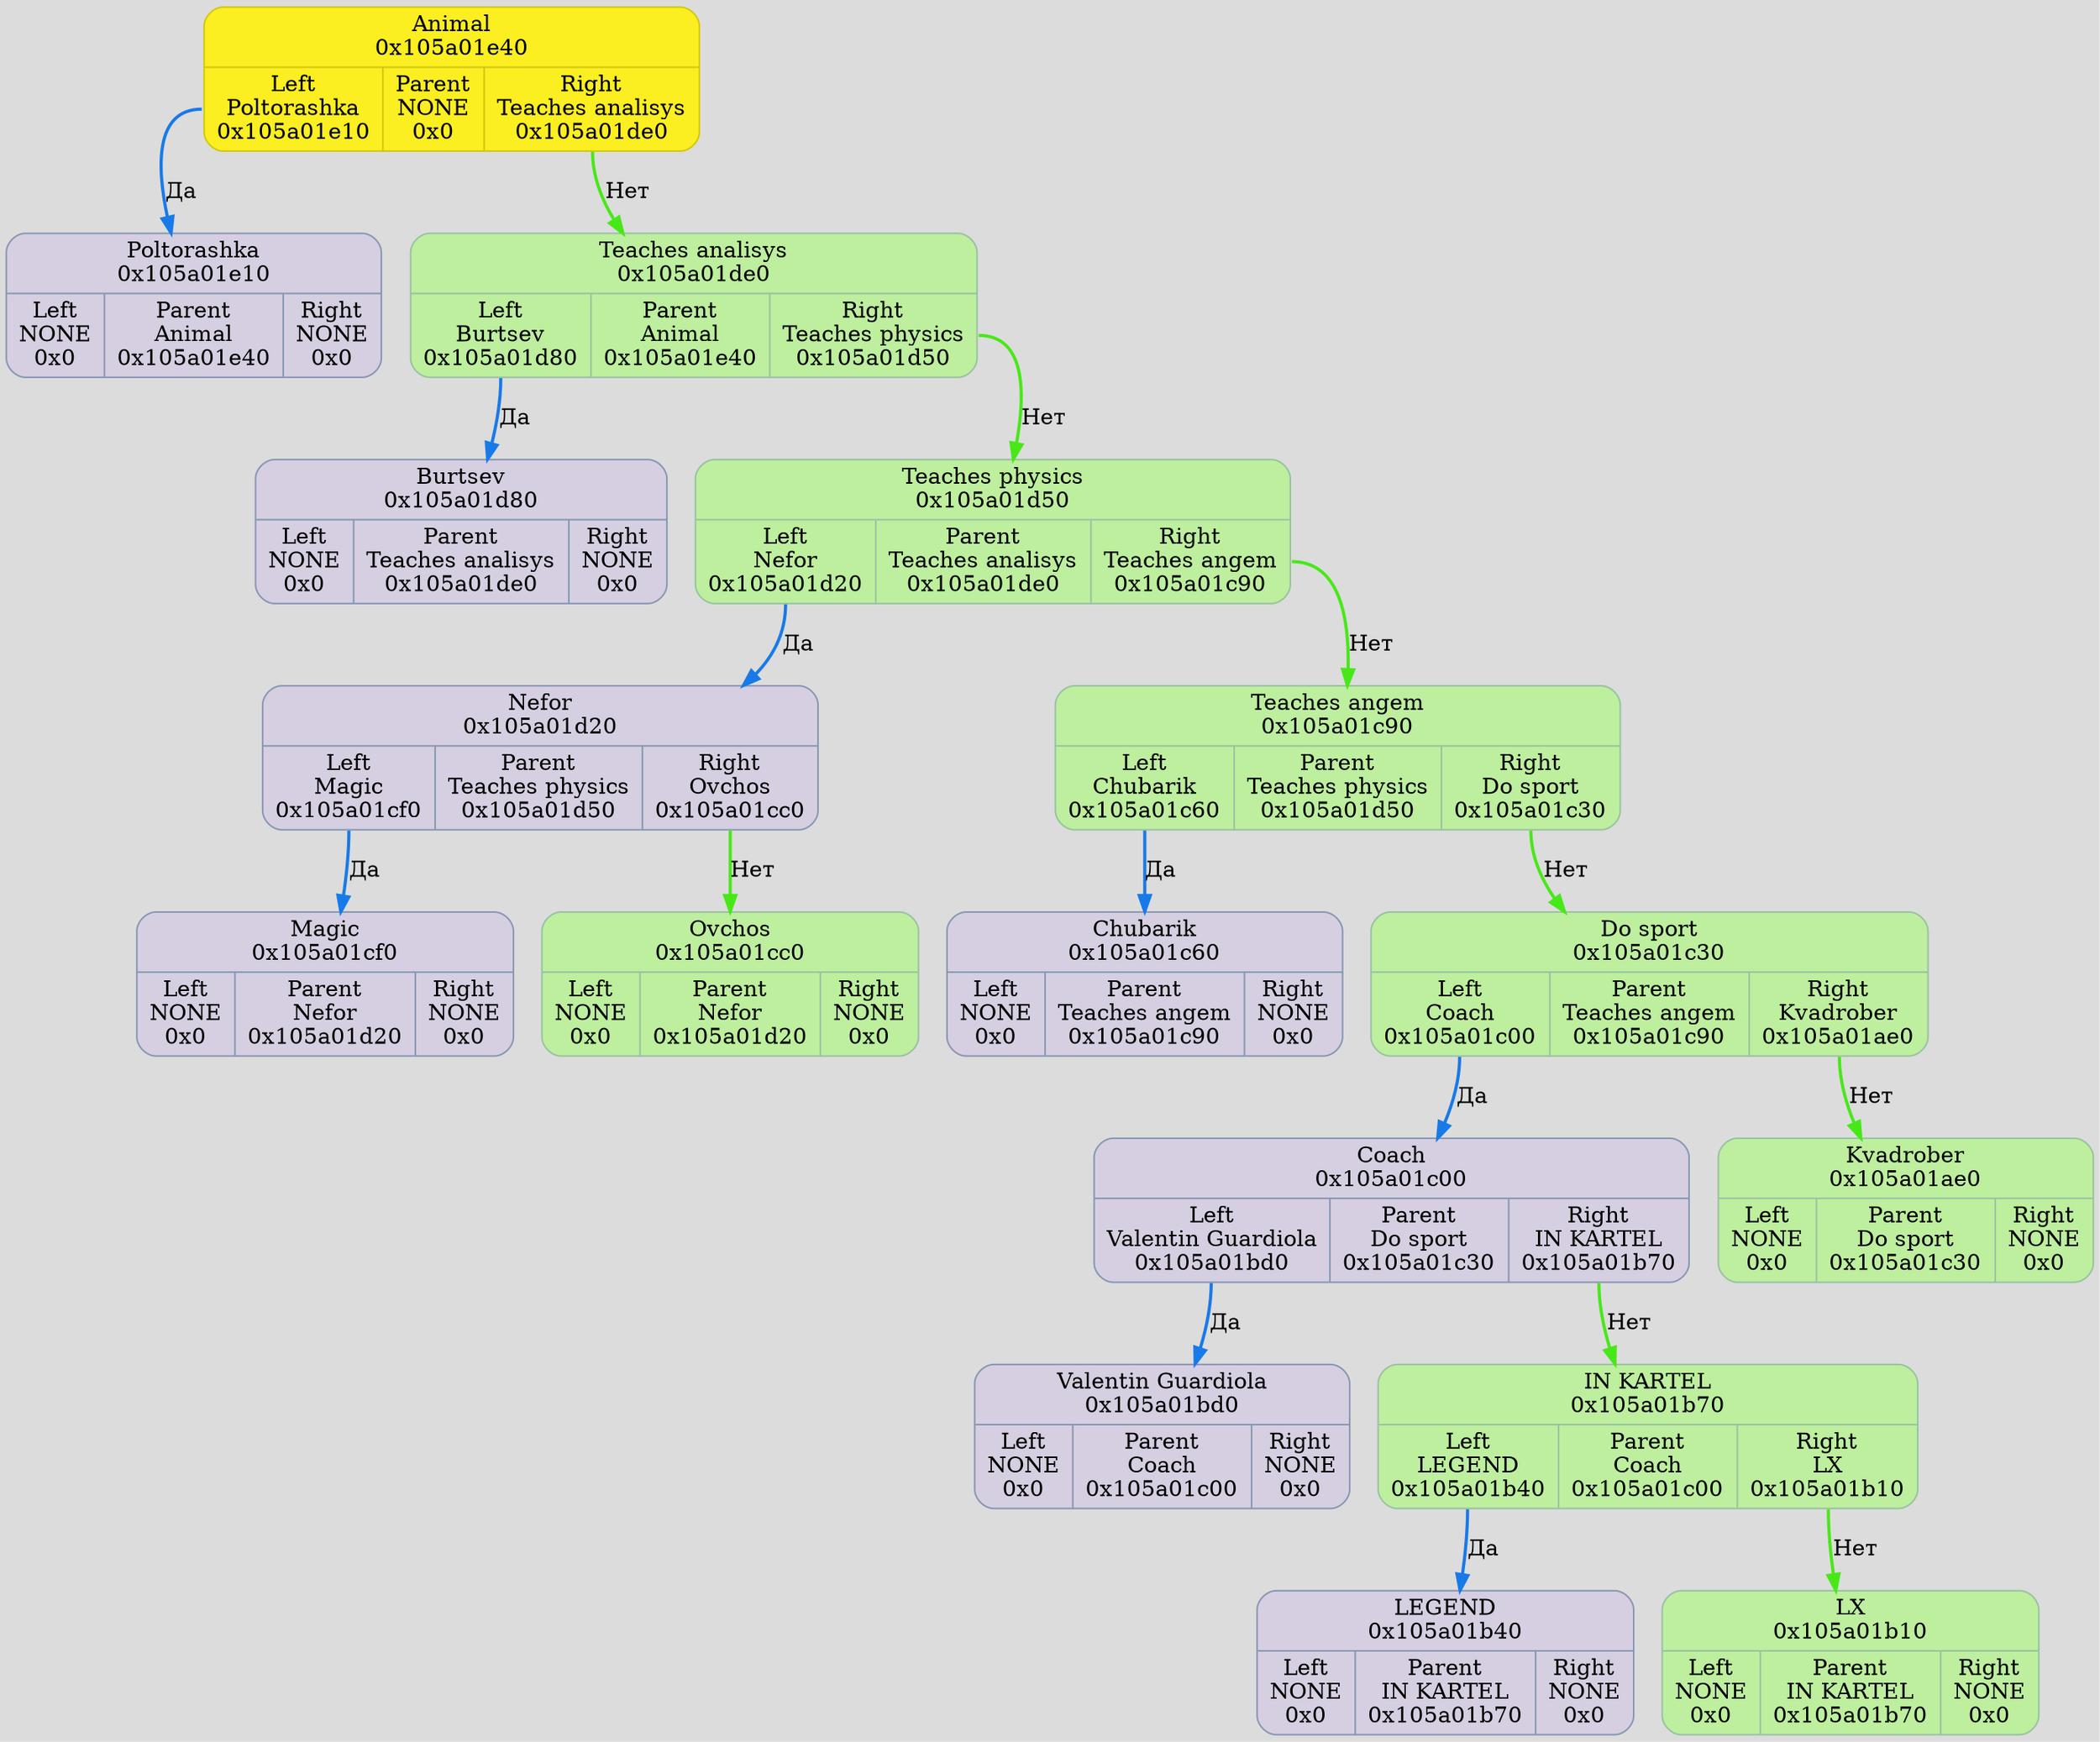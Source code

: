 digraph {
	fontname = "UbuntuMono";
	bgcolor = "#DCDCDC";

	node0x105a01e40 [ shape = Mrecord; style = filled; fillcolor = "#FBEE21"; color = "#D3C70D"; fontcolor = "#000000";label = " { Animal\n0x105a01e40 | { <left> Left\nPoltorashka\n0x105a01e10 | Parent\nNONE\n0x0 | <right> Right\nTeaches analisys\n0x105a01de0 } } ";  ];
	node0x105a01e40:<left> -> node0x105a01e10 [ style = "bold"; color = "#187AE8"; label = "Да"; ];
	node0x105a01e10 [ shape = Mrecord; style = filled; fillcolor = "#D5CFE1"; color = "#8797b2"; fontcolor = "#000000";label = " { Poltorashka\n0x105a01e10 | { <left> Left\nNONE\n0x0 | Parent\nAnimal\n0x105a01e40 | <right> Right\nNONE\n0x0 } } ";  ];
	node0x105a01de0 [ shape = Mrecord; style = filled; fillcolor = "#D5CFE1"; color = "#8797b2"; fontcolor = "#000000";label = " { Teaches analisys\n0x105a01de0 | { <left> Left\nBurtsev\n0x105a01d80 | Parent\nAnimal\n0x105a01e40 | <right> Right\nTeaches physics\n0x105a01d50 } } ";  ];
	node0x105a01de0:<left> -> node0x105a01d80 [ style = "bold"; color = "#187AE8"; label = "Да"; ];
	node0x105a01d80 [ shape = Mrecord; style = filled; fillcolor = "#D5CFE1"; color = "#8797b2"; fontcolor = "#000000";label = " { Burtsev\n0x105a01d80 | { <left> Left\nNONE\n0x0 | Parent\nTeaches analisys\n0x105a01de0 | <right> Right\nNONE\n0x0 } } ";  ];
	node0x105a01d50 [ shape = Mrecord; style = filled; fillcolor = "#D5CFE1"; color = "#8797b2"; fontcolor = "#000000";label = " { Teaches physics\n0x105a01d50 | { <left> Left\nNefor\n0x105a01d20 | Parent\nTeaches analisys\n0x105a01de0 | <right> Right\nTeaches angem\n0x105a01c90 } } ";  ];
	node0x105a01d50:<left> -> node0x105a01d20 [ style = "bold"; color = "#187AE8"; label = "Да"; ];
	node0x105a01d20 [ shape = Mrecord; style = filled; fillcolor = "#D5CFE1"; color = "#8797b2"; fontcolor = "#000000";label = " { Nefor\n0x105a01d20 | { <left> Left\nMagic\n0x105a01cf0 | Parent\nTeaches physics\n0x105a01d50 | <right> Right\nOvchos\n0x105a01cc0 } } ";  ];
	node0x105a01d20:<left> -> node0x105a01cf0 [ style = "bold"; color = "#187AE8"; label = "Да"; ];
	node0x105a01cf0 [ shape = Mrecord; style = filled; fillcolor = "#D5CFE1"; color = "#8797b2"; fontcolor = "#000000";label = " { Magic\n0x105a01cf0 | { <left> Left\nNONE\n0x0 | Parent\nNefor\n0x105a01d20 | <right> Right\nNONE\n0x0 } } ";  ];
	node0x105a01cc0 [ shape = Mrecord; style = filled; fillcolor = "#D5CFE1"; color = "#8797b2"; fontcolor = "#000000";label = " { Ovchos\n0x105a01cc0 | { <left> Left\nNONE\n0x0 | Parent\nNefor\n0x105a01d20 | <right> Right\nNONE\n0x0 } } ";  ];
	node0x105a01d20:<right> -> node0x105a01cc0 [ style = "bold"; color = "#48E818"; label = "Нет"; ];
	node0x105a01cc0 [ fillcolor = "#BDEF9E"; color = "#99c2a2"; fontcolor = "#000000"; ];
	node0x105a01c90 [ shape = Mrecord; style = filled; fillcolor = "#D5CFE1"; color = "#8797b2"; fontcolor = "#000000";label = " { Teaches angem\n0x105a01c90 | { <left> Left\nChubarik\n0x105a01c60 | Parent\nTeaches physics\n0x105a01d50 | <right> Right\nDo sport\n0x105a01c30 } } ";  ];
	node0x105a01c90:<left> -> node0x105a01c60 [ style = "bold"; color = "#187AE8"; label = "Да"; ];
	node0x105a01c60 [ shape = Mrecord; style = filled; fillcolor = "#D5CFE1"; color = "#8797b2"; fontcolor = "#000000";label = " { Chubarik\n0x105a01c60 | { <left> Left\nNONE\n0x0 | Parent\nTeaches angem\n0x105a01c90 | <right> Right\nNONE\n0x0 } } ";  ];
	node0x105a01c30 [ shape = Mrecord; style = filled; fillcolor = "#D5CFE1"; color = "#8797b2"; fontcolor = "#000000";label = " { Do sport\n0x105a01c30 | { <left> Left\nCoach\n0x105a01c00 | Parent\nTeaches angem\n0x105a01c90 | <right> Right\nKvadrober\n0x105a01ae0 } } ";  ];
	node0x105a01c30:<left> -> node0x105a01c00 [ style = "bold"; color = "#187AE8"; label = "Да"; ];
	node0x105a01c00 [ shape = Mrecord; style = filled; fillcolor = "#D5CFE1"; color = "#8797b2"; fontcolor = "#000000";label = " { Coach\n0x105a01c00 | { <left> Left\nValentin Guardiola\n0x105a01bd0 | Parent\nDo sport\n0x105a01c30 | <right> Right\nIN KARTEL\n0x105a01b70 } } ";  ];
	node0x105a01c00:<left> -> node0x105a01bd0 [ style = "bold"; color = "#187AE8"; label = "Да"; ];
	node0x105a01bd0 [ shape = Mrecord; style = filled; fillcolor = "#D5CFE1"; color = "#8797b2"; fontcolor = "#000000";label = " { Valentin Guardiola\n0x105a01bd0 | { <left> Left\nNONE\n0x0 | Parent\nCoach\n0x105a01c00 | <right> Right\nNONE\n0x0 } } ";  ];
	node0x105a01b70 [ shape = Mrecord; style = filled; fillcolor = "#D5CFE1"; color = "#8797b2"; fontcolor = "#000000";label = " { IN KARTEL\n0x105a01b70 | { <left> Left\nLEGEND\n0x105a01b40 | Parent\nCoach\n0x105a01c00 | <right> Right\nLX\n0x105a01b10 } } ";  ];
	node0x105a01b70:<left> -> node0x105a01b40 [ style = "bold"; color = "#187AE8"; label = "Да"; ];
	node0x105a01b40 [ shape = Mrecord; style = filled; fillcolor = "#D5CFE1"; color = "#8797b2"; fontcolor = "#000000";label = " { LEGEND\n0x105a01b40 | { <left> Left\nNONE\n0x0 | Parent\nIN KARTEL\n0x105a01b70 | <right> Right\nNONE\n0x0 } } ";  ];
	node0x105a01b10 [ shape = Mrecord; style = filled; fillcolor = "#D5CFE1"; color = "#8797b2"; fontcolor = "#000000";label = " { LX\n0x105a01b10 | { <left> Left\nNONE\n0x0 | Parent\nIN KARTEL\n0x105a01b70 | <right> Right\nNONE\n0x0 } } ";  ];
	node0x105a01b70:<right> -> node0x105a01b10 [ style = "bold"; color = "#48E818"; label = "Нет"; ];
	node0x105a01b10 [ fillcolor = "#BDEF9E"; color = "#99c2a2"; fontcolor = "#000000"; ];
	node0x105a01c00:<right> -> node0x105a01b70 [ style = "bold"; color = "#48E818"; label = "Нет"; ];
	node0x105a01b70 [ fillcolor = "#BDEF9E"; color = "#99c2a2"; fontcolor = "#000000"; ];
	node0x105a01ae0 [ shape = Mrecord; style = filled; fillcolor = "#D5CFE1"; color = "#8797b2"; fontcolor = "#000000";label = " { Kvadrober\n0x105a01ae0 | { <left> Left\nNONE\n0x0 | Parent\nDo sport\n0x105a01c30 | <right> Right\nNONE\n0x0 } } ";  ];
	node0x105a01c30:<right> -> node0x105a01ae0 [ style = "bold"; color = "#48E818"; label = "Нет"; ];
	node0x105a01ae0 [ fillcolor = "#BDEF9E"; color = "#99c2a2"; fontcolor = "#000000"; ];
	node0x105a01c90:<right> -> node0x105a01c30 [ style = "bold"; color = "#48E818"; label = "Нет"; ];
	node0x105a01c30 [ fillcolor = "#BDEF9E"; color = "#99c2a2"; fontcolor = "#000000"; ];
	node0x105a01d50:<right> -> node0x105a01c90 [ style = "bold"; color = "#48E818"; label = "Нет"; ];
	node0x105a01c90 [ fillcolor = "#BDEF9E"; color = "#99c2a2"; fontcolor = "#000000"; ];
	node0x105a01de0:<right> -> node0x105a01d50 [ style = "bold"; color = "#48E818"; label = "Нет"; ];
	node0x105a01d50 [ fillcolor = "#BDEF9E"; color = "#99c2a2"; fontcolor = "#000000"; ];
	node0x105a01e40:<right> -> node0x105a01de0 [ style = "bold"; color = "#48E818"; label = "Нет"; ];
	node0x105a01de0 [ fillcolor = "#BDEF9E"; color = "#99c2a2"; fontcolor = "#000000"; ];
}
